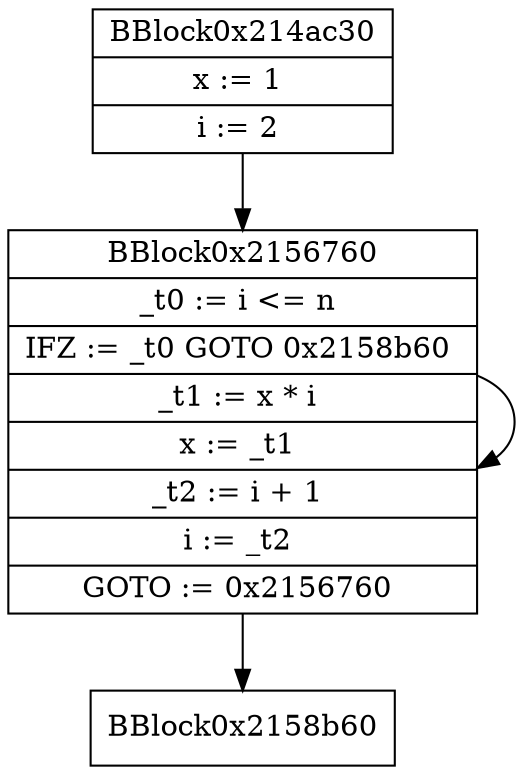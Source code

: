 digraph { 
node[shape=record]
BBlock0x214ac30 [label = "{<f0> BBlock0x214ac30|<f1> x := 1    \n |<f2> i := 2    \n }"];

BBlock0x214ac30 -> BBlock0x2156760
BBlock0x2156760 [label = "{<f0> BBlock0x2156760|<f1> _t0 := i \<= n  \n |<f2> IFZ := _t0 GOTO 0x2158b60  \n |<f3> _t1 := x * i  \n |<f4> x := _t1    \n |<f5> _t2 := i + 1  \n |<f6> i := _t2    \n |<f7> GOTO :=  0x2156760   \n }"];

BBlock0x2156760 -> BBlock0x2156760
BBlock0x2156760 -> BBlock0x2158b60
BBlock0x2158b60 [label = "{<f0> BBlock0x2158b60}"];


}